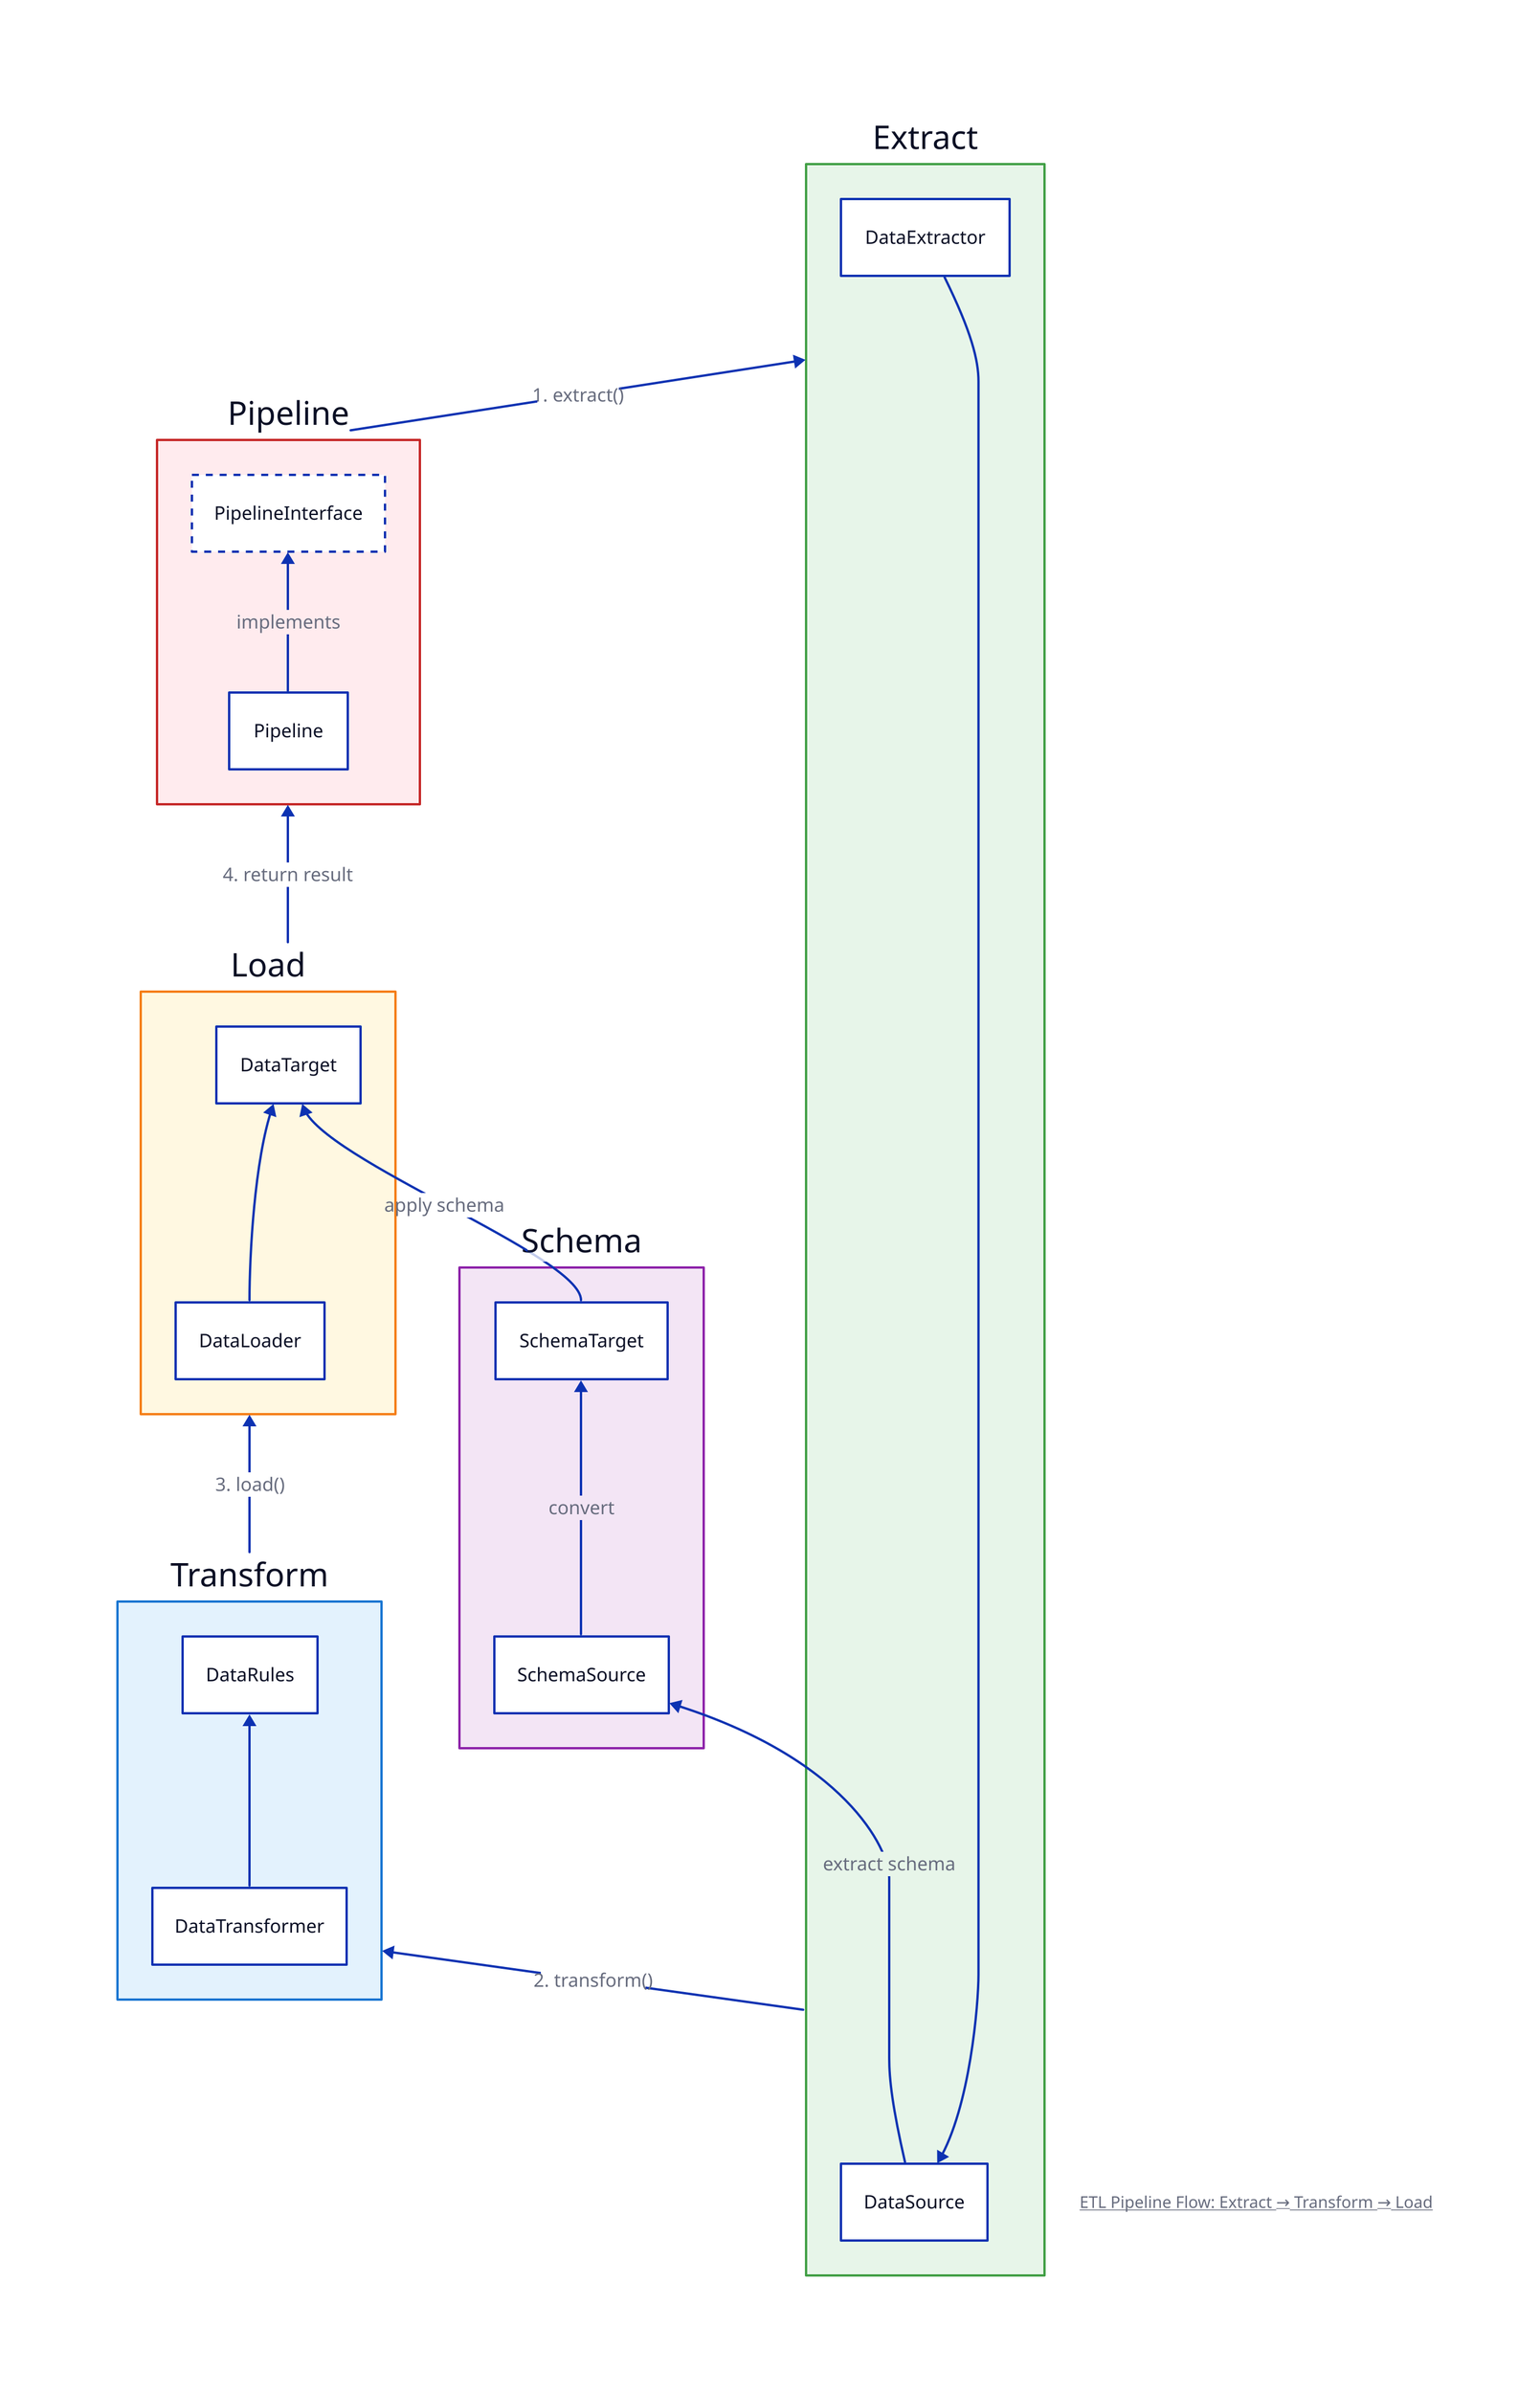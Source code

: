 # Derafu ETL Core Components

direction: up

# Extract components
Extract: {
  shape: rectangle
  style.fill: "#e7f5e9"
  style.stroke: "#43a047"

  DataSource: {
    shape: rectangle
    style.fill: "#ffffff"
  }

  DataExtractor: {
    shape: rectangle
    style.fill: "#ffffff"
  }

  DataExtractor -> DataSource
}

# Transform components
Transform: {
  shape: rectangle
  style.fill: "#e3f2fd"
  style.stroke: "#1976d2"

  DataRules: {
    shape: rectangle
    style.fill: "#ffffff"
  }

  DataTransformer: {
    shape: rectangle
    style.fill: "#ffffff"
  }

  DataTransformer -> DataRules
}

# Load components
Load: {
  shape: rectangle
  style.fill: "#fff8e1"
  style.stroke: "#f57f17"

  DataTarget: {
    shape: rectangle
    style.fill: "#ffffff"
  }

  DataLoader: {
    shape: rectangle
    style.fill: "#ffffff"
  }

  DataLoader -> DataTarget
}

# Schema components
Schema: {
  shape: rectangle
  style.fill: "#f3e5f5"
  style.stroke: "#8e24aa"

  SchemaSource: {
    shape: rectangle
    style.fill: "#ffffff"
  }

  SchemaTarget: {
    shape: rectangle
    style.fill: "#ffffff"
  }
}

# Pipeline orchestration
Pipeline: {
  shape: rectangle
  style.fill: "#ffebee"
  style.stroke: "#c62828"
  style.stroke-width: 2

  PipelineInterface: {
    shape: rectangle
    style.fill: "#ffffff"
    style.stroke-dash: 3
  }

  Pipeline: {
    shape: rectangle
    style.fill: "#ffffff"
  }

  Pipeline -> PipelineInterface: implements
}

# Connect the main components
Pipeline -> Extract: "1. extract()"
Extract -> Transform: "2. transform()"
Transform -> Load: "3. load()"
Load -> Pipeline: "4. return result"

# Schema connections
Extract.DataSource -> Schema.SchemaSource: "extract schema"
Schema.SchemaSource -> Schema.SchemaTarget: "convert"
Schema.SchemaTarget -> Load.DataTarget: "apply schema"

# Add description
description: {
  shape: text
  label: "ETL Pipeline Flow: Extract → Transform → Load"
  style.font-size: 14
  style.italic: true
  style.multiple: true
  style.underline: true
}
